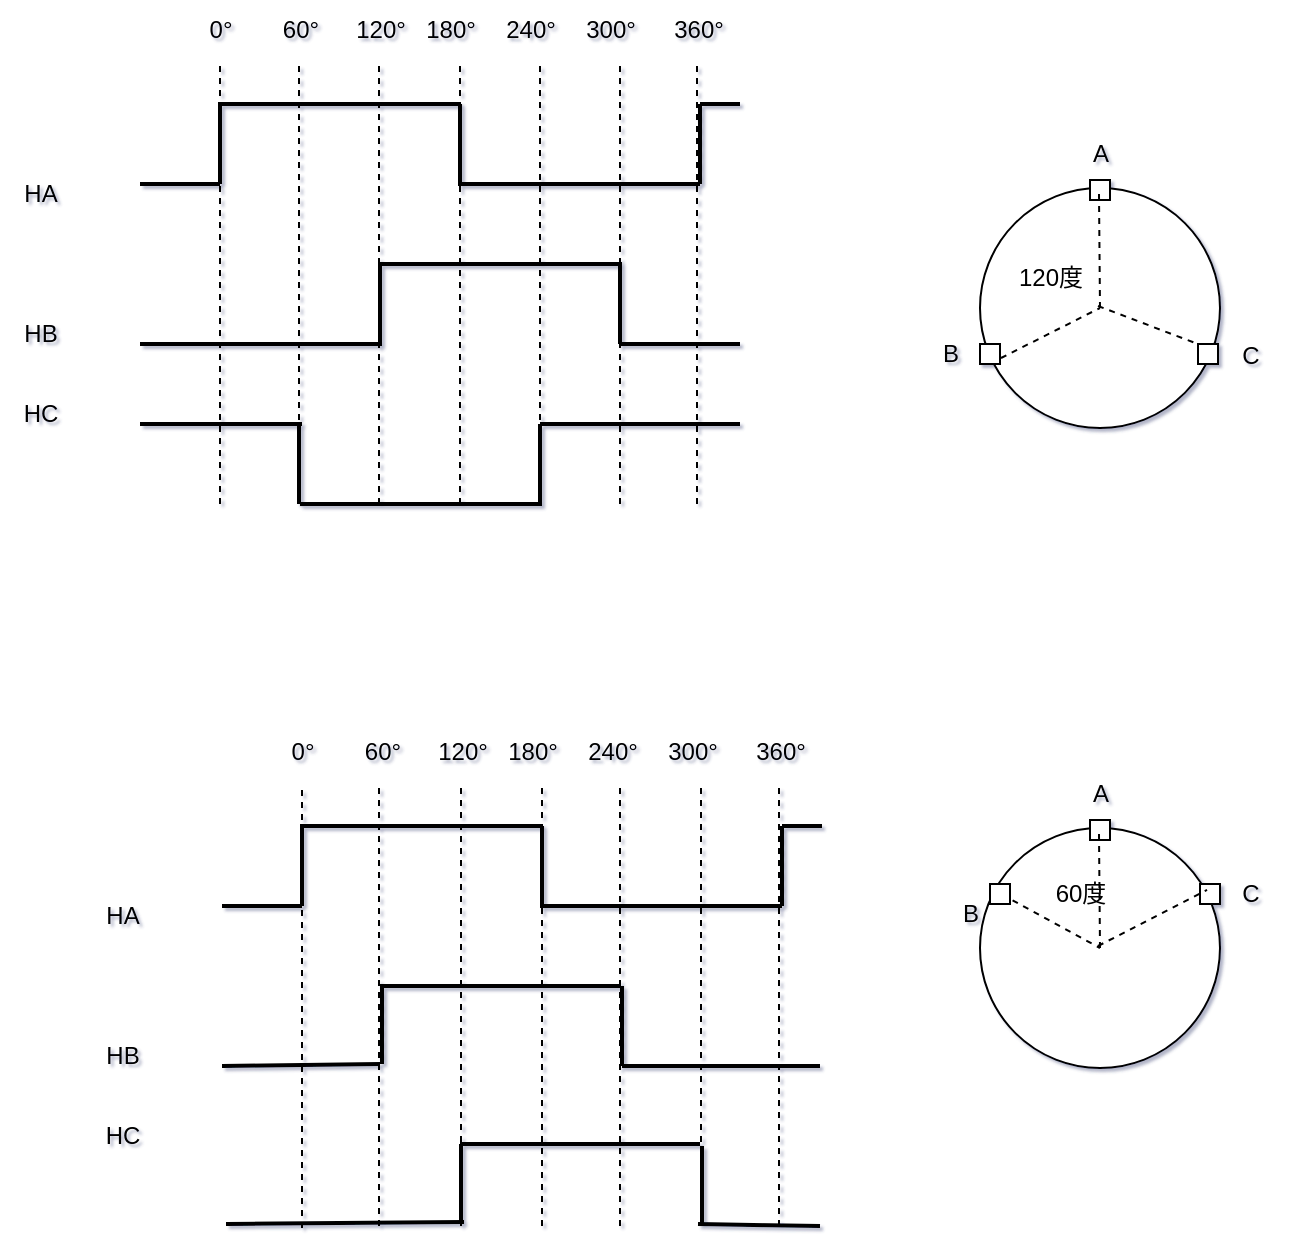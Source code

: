<mxfile version="24.9.0">
  <diagram name="霍尔传感器使用" id="jZ_4YWDL3ssqv_X1GesC">
    <mxGraphModel dx="954" dy="558" grid="1" gridSize="10" guides="1" tooltips="1" connect="1" arrows="1" fold="1" page="1" pageScale="1" pageWidth="827" pageHeight="1169" math="0" shadow="1">
      <root>
        <mxCell id="0" />
        <mxCell id="1" parent="0" />
        <mxCell id="nKnXS1dDrPCADGeF1BPs-1" value="" style="ellipse;whiteSpace=wrap;html=1;aspect=fixed;" vertex="1" parent="1">
          <mxGeometry x="580" y="402" width="120" height="120" as="geometry" />
        </mxCell>
        <mxCell id="nKnXS1dDrPCADGeF1BPs-2" value="A" style="text;html=1;align=center;verticalAlign=middle;resizable=0;points=[];autosize=1;strokeColor=none;fillColor=none;" vertex="1" parent="1">
          <mxGeometry x="625" y="370" width="30" height="30" as="geometry" />
        </mxCell>
        <mxCell id="nKnXS1dDrPCADGeF1BPs-3" value="B" style="text;html=1;align=center;verticalAlign=middle;resizable=0;points=[];autosize=1;strokeColor=none;fillColor=none;" vertex="1" parent="1">
          <mxGeometry x="550" y="470" width="30" height="30" as="geometry" />
        </mxCell>
        <mxCell id="nKnXS1dDrPCADGeF1BPs-4" value="C" style="text;html=1;align=center;verticalAlign=middle;resizable=0;points=[];autosize=1;strokeColor=none;fillColor=none;" vertex="1" parent="1">
          <mxGeometry x="700" y="471" width="30" height="30" as="geometry" />
        </mxCell>
        <mxCell id="nKnXS1dDrPCADGeF1BPs-5" value="" style="rounded=0;whiteSpace=wrap;html=1;" vertex="1" parent="1">
          <mxGeometry x="635" y="398" width="10" height="10" as="geometry" />
        </mxCell>
        <mxCell id="nKnXS1dDrPCADGeF1BPs-7" value="" style="rounded=0;whiteSpace=wrap;html=1;" vertex="1" parent="1">
          <mxGeometry x="580" y="480" width="10" height="10" as="geometry" />
        </mxCell>
        <mxCell id="nKnXS1dDrPCADGeF1BPs-8" value="" style="rounded=0;whiteSpace=wrap;html=1;" vertex="1" parent="1">
          <mxGeometry x="689" y="480" width="10" height="10" as="geometry" />
        </mxCell>
        <mxCell id="nKnXS1dDrPCADGeF1BPs-15" value="" style="endArrow=none;dashed=1;html=1;rounded=0;" edge="1" parent="1">
          <mxGeometry width="50" height="50" relative="1" as="geometry">
            <mxPoint x="640" y="462" as="sourcePoint" />
            <mxPoint x="639.5" y="405" as="targetPoint" />
          </mxGeometry>
        </mxCell>
        <mxCell id="nKnXS1dDrPCADGeF1BPs-16" value="" style="endArrow=none;dashed=1;html=1;rounded=0;entryX=0.5;entryY=0.5;entryDx=0;entryDy=0;entryPerimeter=0;" edge="1" parent="1" target="nKnXS1dDrPCADGeF1BPs-1">
          <mxGeometry width="50" height="50" relative="1" as="geometry">
            <mxPoint x="590.5" y="487" as="sourcePoint" />
            <mxPoint x="625" y="470" as="targetPoint" />
          </mxGeometry>
        </mxCell>
        <mxCell id="nKnXS1dDrPCADGeF1BPs-17" value="" style="endArrow=none;dashed=1;html=1;rounded=0;entryX=0;entryY=0;entryDx=0;entryDy=0;" edge="1" parent="1" target="nKnXS1dDrPCADGeF1BPs-8">
          <mxGeometry width="50" height="50" relative="1" as="geometry">
            <mxPoint x="639" y="461" as="sourcePoint" />
            <mxPoint x="699" y="501" as="targetPoint" />
          </mxGeometry>
        </mxCell>
        <mxCell id="nKnXS1dDrPCADGeF1BPs-18" value="120度" style="text;html=1;align=center;verticalAlign=middle;resizable=0;points=[];autosize=1;strokeColor=none;fillColor=none;" vertex="1" parent="1">
          <mxGeometry x="585" y="432" width="60" height="30" as="geometry" />
        </mxCell>
        <mxCell id="nKnXS1dDrPCADGeF1BPs-19" value="" style="endArrow=none;html=1;rounded=0;strokeWidth=2;" edge="1" parent="1">
          <mxGeometry width="50" height="50" relative="1" as="geometry">
            <mxPoint x="160" y="400" as="sourcePoint" />
            <mxPoint x="200" y="400" as="targetPoint" />
          </mxGeometry>
        </mxCell>
        <mxCell id="nKnXS1dDrPCADGeF1BPs-20" value="" style="endArrow=none;html=1;rounded=0;strokeWidth=2;" edge="1" parent="1">
          <mxGeometry width="50" height="50" relative="1" as="geometry">
            <mxPoint x="200" y="400" as="sourcePoint" />
            <mxPoint x="200" y="360" as="targetPoint" />
          </mxGeometry>
        </mxCell>
        <mxCell id="nKnXS1dDrPCADGeF1BPs-21" value="" style="endArrow=none;html=1;rounded=0;strokeWidth=2;" edge="1" parent="1">
          <mxGeometry width="50" height="50" relative="1" as="geometry">
            <mxPoint x="199" y="360" as="sourcePoint" />
            <mxPoint x="320" y="360" as="targetPoint" />
          </mxGeometry>
        </mxCell>
        <mxCell id="nKnXS1dDrPCADGeF1BPs-22" value="" style="endArrow=none;html=1;rounded=0;strokeWidth=2;" edge="1" parent="1">
          <mxGeometry width="50" height="50" relative="1" as="geometry">
            <mxPoint x="320" y="400" as="sourcePoint" />
            <mxPoint x="320" y="360" as="targetPoint" />
          </mxGeometry>
        </mxCell>
        <mxCell id="nKnXS1dDrPCADGeF1BPs-23" value="" style="endArrow=none;html=1;rounded=0;strokeWidth=2;" edge="1" parent="1">
          <mxGeometry width="50" height="50" relative="1" as="geometry">
            <mxPoint x="319" y="400" as="sourcePoint" />
            <mxPoint x="440" y="400" as="targetPoint" />
          </mxGeometry>
        </mxCell>
        <mxCell id="nKnXS1dDrPCADGeF1BPs-24" value="0°" style="text;html=1;align=center;verticalAlign=middle;resizable=0;points=[];autosize=1;strokeColor=none;fillColor=none;" vertex="1" parent="1">
          <mxGeometry x="185" y="308" width="30" height="30" as="geometry" />
        </mxCell>
        <mxCell id="nKnXS1dDrPCADGeF1BPs-25" value="60°" style="text;html=1;align=center;verticalAlign=middle;resizable=0;points=[];autosize=1;strokeColor=none;fillColor=none;" vertex="1" parent="1">
          <mxGeometry x="220" y="308" width="40" height="30" as="geometry" />
        </mxCell>
        <mxCell id="nKnXS1dDrPCADGeF1BPs-26" value="120°" style="text;html=1;align=center;verticalAlign=middle;resizable=0;points=[];autosize=1;strokeColor=none;fillColor=none;" vertex="1" parent="1">
          <mxGeometry x="255" y="308" width="50" height="30" as="geometry" />
        </mxCell>
        <mxCell id="nKnXS1dDrPCADGeF1BPs-27" value="180°" style="text;html=1;align=center;verticalAlign=middle;resizable=0;points=[];autosize=1;strokeColor=none;fillColor=none;" vertex="1" parent="1">
          <mxGeometry x="290" y="308" width="50" height="30" as="geometry" />
        </mxCell>
        <mxCell id="nKnXS1dDrPCADGeF1BPs-28" value="240°" style="text;html=1;align=center;verticalAlign=middle;resizable=0;points=[];autosize=1;strokeColor=none;fillColor=none;" vertex="1" parent="1">
          <mxGeometry x="330" y="308" width="50" height="30" as="geometry" />
        </mxCell>
        <mxCell id="nKnXS1dDrPCADGeF1BPs-29" value="300°" style="text;html=1;align=center;verticalAlign=middle;resizable=0;points=[];autosize=1;strokeColor=none;fillColor=none;" vertex="1" parent="1">
          <mxGeometry x="370" y="308" width="50" height="30" as="geometry" />
        </mxCell>
        <mxCell id="nKnXS1dDrPCADGeF1BPs-30" value="360°" style="text;html=1;align=center;verticalAlign=middle;resizable=0;points=[];autosize=1;strokeColor=none;fillColor=none;" vertex="1" parent="1">
          <mxGeometry x="414" y="308" width="50" height="30" as="geometry" />
        </mxCell>
        <mxCell id="nKnXS1dDrPCADGeF1BPs-31" value="" style="endArrow=none;html=1;rounded=0;strokeWidth=2;" edge="1" parent="1">
          <mxGeometry width="50" height="50" relative="1" as="geometry">
            <mxPoint x="280" y="440" as="sourcePoint" />
            <mxPoint x="401" y="440" as="targetPoint" />
          </mxGeometry>
        </mxCell>
        <mxCell id="nKnXS1dDrPCADGeF1BPs-32" value="" style="endArrow=none;html=1;rounded=0;strokeWidth=2;" edge="1" parent="1">
          <mxGeometry width="50" height="50" relative="1" as="geometry">
            <mxPoint x="280" y="480" as="sourcePoint" />
            <mxPoint x="280" y="440" as="targetPoint" />
          </mxGeometry>
        </mxCell>
        <mxCell id="nKnXS1dDrPCADGeF1BPs-33" value="" style="endArrow=none;html=1;rounded=0;strokeWidth=2;" edge="1" parent="1">
          <mxGeometry width="50" height="50" relative="1" as="geometry">
            <mxPoint x="160" y="480" as="sourcePoint" />
            <mxPoint x="281" y="480" as="targetPoint" />
          </mxGeometry>
        </mxCell>
        <mxCell id="nKnXS1dDrPCADGeF1BPs-34" value="" style="endArrow=none;html=1;rounded=0;strokeWidth=2;" edge="1" parent="1">
          <mxGeometry width="50" height="50" relative="1" as="geometry">
            <mxPoint x="400" y="480" as="sourcePoint" />
            <mxPoint x="400" y="440" as="targetPoint" />
          </mxGeometry>
        </mxCell>
        <mxCell id="nKnXS1dDrPCADGeF1BPs-35" value="" style="endArrow=none;html=1;rounded=0;strokeWidth=2;" edge="1" parent="1">
          <mxGeometry width="50" height="50" relative="1" as="geometry">
            <mxPoint x="400" y="480" as="sourcePoint" />
            <mxPoint x="460" y="480" as="targetPoint" />
          </mxGeometry>
        </mxCell>
        <mxCell id="nKnXS1dDrPCADGeF1BPs-36" value="" style="endArrow=none;html=1;rounded=0;strokeWidth=2;" edge="1" parent="1">
          <mxGeometry width="50" height="50" relative="1" as="geometry">
            <mxPoint x="360" y="520" as="sourcePoint" />
            <mxPoint x="460" y="520" as="targetPoint" />
          </mxGeometry>
        </mxCell>
        <mxCell id="nKnXS1dDrPCADGeF1BPs-37" value="" style="endArrow=none;html=1;rounded=0;strokeWidth=2;" edge="1" parent="1">
          <mxGeometry width="50" height="50" relative="1" as="geometry">
            <mxPoint x="440" y="400" as="sourcePoint" />
            <mxPoint x="440" y="360" as="targetPoint" />
          </mxGeometry>
        </mxCell>
        <mxCell id="nKnXS1dDrPCADGeF1BPs-38" value="" style="endArrow=none;html=1;rounded=0;strokeWidth=2;" edge="1" parent="1">
          <mxGeometry width="50" height="50" relative="1" as="geometry">
            <mxPoint x="440" y="360" as="sourcePoint" />
            <mxPoint x="460" y="360" as="targetPoint" />
          </mxGeometry>
        </mxCell>
        <mxCell id="nKnXS1dDrPCADGeF1BPs-39" value="" style="endArrow=none;html=1;rounded=0;strokeWidth=2;" edge="1" parent="1">
          <mxGeometry width="50" height="50" relative="1" as="geometry">
            <mxPoint x="240" y="560" as="sourcePoint" />
            <mxPoint x="361" y="560" as="targetPoint" />
          </mxGeometry>
        </mxCell>
        <mxCell id="nKnXS1dDrPCADGeF1BPs-40" value="" style="endArrow=none;html=1;rounded=0;strokeWidth=2;" edge="1" parent="1">
          <mxGeometry width="50" height="50" relative="1" as="geometry">
            <mxPoint x="360" y="560" as="sourcePoint" />
            <mxPoint x="360" y="520" as="targetPoint" />
          </mxGeometry>
        </mxCell>
        <mxCell id="nKnXS1dDrPCADGeF1BPs-41" value="" style="endArrow=none;html=1;rounded=0;strokeWidth=2;" edge="1" parent="1">
          <mxGeometry width="50" height="50" relative="1" as="geometry">
            <mxPoint x="160" y="520" as="sourcePoint" />
            <mxPoint x="241" y="520" as="targetPoint" />
          </mxGeometry>
        </mxCell>
        <mxCell id="nKnXS1dDrPCADGeF1BPs-42" value="" style="endArrow=none;html=1;rounded=0;strokeWidth=2;" edge="1" parent="1">
          <mxGeometry width="50" height="50" relative="1" as="geometry">
            <mxPoint x="239.5" y="560" as="sourcePoint" />
            <mxPoint x="239.5" y="520" as="targetPoint" />
          </mxGeometry>
        </mxCell>
        <mxCell id="nKnXS1dDrPCADGeF1BPs-43" value="HA" style="text;html=1;align=center;verticalAlign=middle;resizable=0;points=[];autosize=1;strokeColor=none;fillColor=none;" vertex="1" parent="1">
          <mxGeometry x="90" y="390" width="40" height="30" as="geometry" />
        </mxCell>
        <mxCell id="nKnXS1dDrPCADGeF1BPs-44" value="HB" style="text;html=1;align=center;verticalAlign=middle;resizable=0;points=[];autosize=1;strokeColor=none;fillColor=none;" vertex="1" parent="1">
          <mxGeometry x="90" y="460" width="40" height="30" as="geometry" />
        </mxCell>
        <mxCell id="nKnXS1dDrPCADGeF1BPs-45" value="HC" style="text;html=1;align=center;verticalAlign=middle;resizable=0;points=[];autosize=1;strokeColor=none;fillColor=none;" vertex="1" parent="1">
          <mxGeometry x="90" y="500" width="40" height="30" as="geometry" />
        </mxCell>
        <mxCell id="nKnXS1dDrPCADGeF1BPs-46" value="" style="endArrow=none;dashed=1;html=1;rounded=0;" edge="1" parent="1" target="nKnXS1dDrPCADGeF1BPs-24">
          <mxGeometry width="50" height="50" relative="1" as="geometry">
            <mxPoint x="200" y="560" as="sourcePoint" />
            <mxPoint x="199.5" y="350" as="targetPoint" />
          </mxGeometry>
        </mxCell>
        <mxCell id="nKnXS1dDrPCADGeF1BPs-47" value="" style="endArrow=none;dashed=1;html=1;rounded=0;" edge="1" parent="1">
          <mxGeometry width="50" height="50" relative="1" as="geometry">
            <mxPoint x="239.5" y="560" as="sourcePoint" />
            <mxPoint x="239.5" y="338" as="targetPoint" />
          </mxGeometry>
        </mxCell>
        <mxCell id="nKnXS1dDrPCADGeF1BPs-48" value="" style="endArrow=none;dashed=1;html=1;rounded=0;" edge="1" parent="1">
          <mxGeometry width="50" height="50" relative="1" as="geometry">
            <mxPoint x="279.5" y="560" as="sourcePoint" />
            <mxPoint x="279.5" y="338" as="targetPoint" />
          </mxGeometry>
        </mxCell>
        <mxCell id="nKnXS1dDrPCADGeF1BPs-49" value="" style="endArrow=none;dashed=1;html=1;rounded=0;" edge="1" parent="1">
          <mxGeometry width="50" height="50" relative="1" as="geometry">
            <mxPoint x="320" y="560" as="sourcePoint" />
            <mxPoint x="320" y="338" as="targetPoint" />
          </mxGeometry>
        </mxCell>
        <mxCell id="nKnXS1dDrPCADGeF1BPs-50" value="" style="endArrow=none;dashed=1;html=1;rounded=0;" edge="1" parent="1">
          <mxGeometry width="50" height="50" relative="1" as="geometry">
            <mxPoint x="360" y="560" as="sourcePoint" />
            <mxPoint x="360" y="338" as="targetPoint" />
          </mxGeometry>
        </mxCell>
        <mxCell id="nKnXS1dDrPCADGeF1BPs-51" value="" style="endArrow=none;dashed=1;html=1;rounded=0;" edge="1" parent="1">
          <mxGeometry width="50" height="50" relative="1" as="geometry">
            <mxPoint x="400" y="560" as="sourcePoint" />
            <mxPoint x="400" y="338" as="targetPoint" />
          </mxGeometry>
        </mxCell>
        <mxCell id="nKnXS1dDrPCADGeF1BPs-52" value="" style="endArrow=none;dashed=1;html=1;rounded=0;" edge="1" parent="1">
          <mxGeometry width="50" height="50" relative="1" as="geometry">
            <mxPoint x="438.5" y="560" as="sourcePoint" />
            <mxPoint x="438.5" y="338" as="targetPoint" />
          </mxGeometry>
        </mxCell>
        <mxCell id="nKnXS1dDrPCADGeF1BPs-53" value="" style="ellipse;whiteSpace=wrap;html=1;aspect=fixed;" vertex="1" parent="1">
          <mxGeometry x="580" y="722" width="120" height="120" as="geometry" />
        </mxCell>
        <mxCell id="nKnXS1dDrPCADGeF1BPs-54" value="A" style="text;html=1;align=center;verticalAlign=middle;resizable=0;points=[];autosize=1;strokeColor=none;fillColor=none;" vertex="1" parent="1">
          <mxGeometry x="625" y="690" width="30" height="30" as="geometry" />
        </mxCell>
        <mxCell id="nKnXS1dDrPCADGeF1BPs-55" value="B" style="text;html=1;align=center;verticalAlign=middle;resizable=0;points=[];autosize=1;strokeColor=none;fillColor=none;" vertex="1" parent="1">
          <mxGeometry x="560" y="750" width="30" height="30" as="geometry" />
        </mxCell>
        <mxCell id="nKnXS1dDrPCADGeF1BPs-56" value="C" style="text;html=1;align=center;verticalAlign=middle;resizable=0;points=[];autosize=1;strokeColor=none;fillColor=none;" vertex="1" parent="1">
          <mxGeometry x="700" y="740" width="30" height="30" as="geometry" />
        </mxCell>
        <mxCell id="nKnXS1dDrPCADGeF1BPs-57" value="" style="rounded=0;whiteSpace=wrap;html=1;" vertex="1" parent="1">
          <mxGeometry x="635" y="718" width="10" height="10" as="geometry" />
        </mxCell>
        <mxCell id="nKnXS1dDrPCADGeF1BPs-59" value="" style="rounded=0;whiteSpace=wrap;html=1;" vertex="1" parent="1">
          <mxGeometry x="690" y="750" width="10" height="10" as="geometry" />
        </mxCell>
        <mxCell id="nKnXS1dDrPCADGeF1BPs-60" value="" style="endArrow=none;dashed=1;html=1;rounded=0;" edge="1" parent="1">
          <mxGeometry width="50" height="50" relative="1" as="geometry">
            <mxPoint x="640" y="782" as="sourcePoint" />
            <mxPoint x="639.5" y="725" as="targetPoint" />
          </mxGeometry>
        </mxCell>
        <mxCell id="nKnXS1dDrPCADGeF1BPs-61" value="" style="endArrow=none;dashed=1;html=1;rounded=0;entryX=0.5;entryY=0.5;entryDx=0;entryDy=0;entryPerimeter=0;exitX=0.075;exitY=0.242;exitDx=0;exitDy=0;exitPerimeter=0;" edge="1" parent="1" target="nKnXS1dDrPCADGeF1BPs-53" source="nKnXS1dDrPCADGeF1BPs-58">
          <mxGeometry width="50" height="50" relative="1" as="geometry">
            <mxPoint x="590.5" y="807" as="sourcePoint" />
            <mxPoint x="625" y="790" as="targetPoint" />
          </mxGeometry>
        </mxCell>
        <mxCell id="nKnXS1dDrPCADGeF1BPs-62" value="" style="endArrow=none;dashed=1;html=1;rounded=0;entryX=0.946;entryY=0.258;entryDx=0;entryDy=0;entryPerimeter=0;" edge="1" parent="1" target="nKnXS1dDrPCADGeF1BPs-53">
          <mxGeometry width="50" height="50" relative="1" as="geometry">
            <mxPoint x="639" y="781" as="sourcePoint" />
            <mxPoint x="699" y="821" as="targetPoint" />
          </mxGeometry>
        </mxCell>
        <mxCell id="nKnXS1dDrPCADGeF1BPs-63" value="60度" style="text;html=1;align=center;verticalAlign=middle;resizable=0;points=[];autosize=1;strokeColor=none;fillColor=none;" vertex="1" parent="1">
          <mxGeometry x="605" y="740" width="50" height="30" as="geometry" />
        </mxCell>
        <mxCell id="nKnXS1dDrPCADGeF1BPs-64" value="" style="endArrow=none;dashed=1;html=1;rounded=0;entryX=0.5;entryY=0.5;entryDx=0;entryDy=0;entryPerimeter=0;exitX=0.075;exitY=0.242;exitDx=0;exitDy=0;exitPerimeter=0;" edge="1" parent="1" source="nKnXS1dDrPCADGeF1BPs-53" target="nKnXS1dDrPCADGeF1BPs-58">
          <mxGeometry width="50" height="50" relative="1" as="geometry">
            <mxPoint x="589" y="751" as="sourcePoint" />
            <mxPoint x="640" y="782" as="targetPoint" />
          </mxGeometry>
        </mxCell>
        <mxCell id="nKnXS1dDrPCADGeF1BPs-58" value="" style="rounded=0;whiteSpace=wrap;html=1;" vertex="1" parent="1">
          <mxGeometry x="585" y="750" width="10" height="10" as="geometry" />
        </mxCell>
        <mxCell id="nKnXS1dDrPCADGeF1BPs-66" value="" style="endArrow=none;html=1;rounded=0;strokeWidth=2;" edge="1" parent="1">
          <mxGeometry width="50" height="50" relative="1" as="geometry">
            <mxPoint x="201" y="761" as="sourcePoint" />
            <mxPoint x="241" y="761" as="targetPoint" />
          </mxGeometry>
        </mxCell>
        <mxCell id="nKnXS1dDrPCADGeF1BPs-67" value="" style="endArrow=none;html=1;rounded=0;strokeWidth=2;" edge="1" parent="1">
          <mxGeometry width="50" height="50" relative="1" as="geometry">
            <mxPoint x="241" y="761" as="sourcePoint" />
            <mxPoint x="241" y="721" as="targetPoint" />
          </mxGeometry>
        </mxCell>
        <mxCell id="nKnXS1dDrPCADGeF1BPs-68" value="" style="endArrow=none;html=1;rounded=0;strokeWidth=2;" edge="1" parent="1">
          <mxGeometry width="50" height="50" relative="1" as="geometry">
            <mxPoint x="240" y="721" as="sourcePoint" />
            <mxPoint x="361" y="721" as="targetPoint" />
          </mxGeometry>
        </mxCell>
        <mxCell id="nKnXS1dDrPCADGeF1BPs-69" value="" style="endArrow=none;html=1;rounded=0;strokeWidth=2;" edge="1" parent="1">
          <mxGeometry width="50" height="50" relative="1" as="geometry">
            <mxPoint x="361" y="761" as="sourcePoint" />
            <mxPoint x="361" y="721" as="targetPoint" />
          </mxGeometry>
        </mxCell>
        <mxCell id="nKnXS1dDrPCADGeF1BPs-70" value="" style="endArrow=none;html=1;rounded=0;strokeWidth=2;" edge="1" parent="1">
          <mxGeometry width="50" height="50" relative="1" as="geometry">
            <mxPoint x="360" y="761" as="sourcePoint" />
            <mxPoint x="481" y="761" as="targetPoint" />
          </mxGeometry>
        </mxCell>
        <mxCell id="nKnXS1dDrPCADGeF1BPs-71" value="0°" style="text;html=1;align=center;verticalAlign=middle;resizable=0;points=[];autosize=1;strokeColor=none;fillColor=none;" vertex="1" parent="1">
          <mxGeometry x="226" y="669" width="30" height="30" as="geometry" />
        </mxCell>
        <mxCell id="nKnXS1dDrPCADGeF1BPs-72" value="60°" style="text;html=1;align=center;verticalAlign=middle;resizable=0;points=[];autosize=1;strokeColor=none;fillColor=none;" vertex="1" parent="1">
          <mxGeometry x="261" y="669" width="40" height="30" as="geometry" />
        </mxCell>
        <mxCell id="nKnXS1dDrPCADGeF1BPs-73" value="120°" style="text;html=1;align=center;verticalAlign=middle;resizable=0;points=[];autosize=1;strokeColor=none;fillColor=none;" vertex="1" parent="1">
          <mxGeometry x="296" y="669" width="50" height="30" as="geometry" />
        </mxCell>
        <mxCell id="nKnXS1dDrPCADGeF1BPs-74" value="180°" style="text;html=1;align=center;verticalAlign=middle;resizable=0;points=[];autosize=1;strokeColor=none;fillColor=none;" vertex="1" parent="1">
          <mxGeometry x="331" y="669" width="50" height="30" as="geometry" />
        </mxCell>
        <mxCell id="nKnXS1dDrPCADGeF1BPs-75" value="240°" style="text;html=1;align=center;verticalAlign=middle;resizable=0;points=[];autosize=1;strokeColor=none;fillColor=none;" vertex="1" parent="1">
          <mxGeometry x="371" y="669" width="50" height="30" as="geometry" />
        </mxCell>
        <mxCell id="nKnXS1dDrPCADGeF1BPs-76" value="300°" style="text;html=1;align=center;verticalAlign=middle;resizable=0;points=[];autosize=1;strokeColor=none;fillColor=none;" vertex="1" parent="1">
          <mxGeometry x="411" y="669" width="50" height="30" as="geometry" />
        </mxCell>
        <mxCell id="nKnXS1dDrPCADGeF1BPs-77" value="360°" style="text;html=1;align=center;verticalAlign=middle;resizable=0;points=[];autosize=1;strokeColor=none;fillColor=none;" vertex="1" parent="1">
          <mxGeometry x="455" y="669" width="50" height="30" as="geometry" />
        </mxCell>
        <mxCell id="nKnXS1dDrPCADGeF1BPs-78" value="" style="endArrow=none;html=1;rounded=0;strokeWidth=2;" edge="1" parent="1">
          <mxGeometry width="50" height="50" relative="1" as="geometry">
            <mxPoint x="280" y="801" as="sourcePoint" />
            <mxPoint x="400" y="801" as="targetPoint" />
          </mxGeometry>
        </mxCell>
        <mxCell id="nKnXS1dDrPCADGeF1BPs-79" value="" style="endArrow=none;html=1;rounded=0;strokeWidth=2;" edge="1" parent="1">
          <mxGeometry width="50" height="50" relative="1" as="geometry">
            <mxPoint x="281" y="840" as="sourcePoint" />
            <mxPoint x="281" y="800" as="targetPoint" />
          </mxGeometry>
        </mxCell>
        <mxCell id="nKnXS1dDrPCADGeF1BPs-80" value="" style="endArrow=none;html=1;rounded=0;strokeWidth=2;" edge="1" parent="1">
          <mxGeometry width="50" height="50" relative="1" as="geometry">
            <mxPoint x="201" y="841" as="sourcePoint" />
            <mxPoint x="280" y="840" as="targetPoint" />
          </mxGeometry>
        </mxCell>
        <mxCell id="nKnXS1dDrPCADGeF1BPs-81" value="" style="endArrow=none;html=1;rounded=0;strokeWidth=2;" edge="1" parent="1">
          <mxGeometry width="50" height="50" relative="1" as="geometry">
            <mxPoint x="401" y="841" as="sourcePoint" />
            <mxPoint x="401" y="801" as="targetPoint" />
          </mxGeometry>
        </mxCell>
        <mxCell id="nKnXS1dDrPCADGeF1BPs-82" value="" style="endArrow=none;html=1;rounded=0;strokeWidth=2;" edge="1" parent="1">
          <mxGeometry width="50" height="50" relative="1" as="geometry">
            <mxPoint x="401" y="841" as="sourcePoint" />
            <mxPoint x="500" y="841" as="targetPoint" />
          </mxGeometry>
        </mxCell>
        <mxCell id="nKnXS1dDrPCADGeF1BPs-83" value="" style="endArrow=none;html=1;rounded=0;strokeWidth=2;" edge="1" parent="1">
          <mxGeometry width="50" height="50" relative="1" as="geometry">
            <mxPoint x="439" y="920" as="sourcePoint" />
            <mxPoint x="500" y="921" as="targetPoint" />
          </mxGeometry>
        </mxCell>
        <mxCell id="nKnXS1dDrPCADGeF1BPs-84" value="" style="endArrow=none;html=1;rounded=0;strokeWidth=2;" edge="1" parent="1">
          <mxGeometry width="50" height="50" relative="1" as="geometry">
            <mxPoint x="481" y="761" as="sourcePoint" />
            <mxPoint x="481" y="721" as="targetPoint" />
          </mxGeometry>
        </mxCell>
        <mxCell id="nKnXS1dDrPCADGeF1BPs-85" value="" style="endArrow=none;html=1;rounded=0;strokeWidth=2;" edge="1" parent="1">
          <mxGeometry width="50" height="50" relative="1" as="geometry">
            <mxPoint x="481" y="721" as="sourcePoint" />
            <mxPoint x="501" y="721" as="targetPoint" />
          </mxGeometry>
        </mxCell>
        <mxCell id="nKnXS1dDrPCADGeF1BPs-86" value="" style="endArrow=none;html=1;rounded=0;strokeWidth=2;" edge="1" parent="1">
          <mxGeometry width="50" height="50" relative="1" as="geometry">
            <mxPoint x="320" y="880" as="sourcePoint" />
            <mxPoint x="440" y="880" as="targetPoint" />
          </mxGeometry>
        </mxCell>
        <mxCell id="nKnXS1dDrPCADGeF1BPs-87" value="" style="endArrow=none;html=1;rounded=0;strokeWidth=2;" edge="1" parent="1">
          <mxGeometry width="50" height="50" relative="1" as="geometry">
            <mxPoint x="441" y="921" as="sourcePoint" />
            <mxPoint x="441" y="881" as="targetPoint" />
          </mxGeometry>
        </mxCell>
        <mxCell id="nKnXS1dDrPCADGeF1BPs-88" value="" style="endArrow=none;html=1;rounded=0;strokeWidth=2;" edge="1" parent="1">
          <mxGeometry width="50" height="50" relative="1" as="geometry">
            <mxPoint x="203" y="920" as="sourcePoint" />
            <mxPoint x="322" y="919" as="targetPoint" />
          </mxGeometry>
        </mxCell>
        <mxCell id="nKnXS1dDrPCADGeF1BPs-89" value="" style="endArrow=none;html=1;rounded=0;strokeWidth=2;" edge="1" parent="1">
          <mxGeometry width="50" height="50" relative="1" as="geometry">
            <mxPoint x="320.5" y="920" as="sourcePoint" />
            <mxPoint x="320.5" y="880" as="targetPoint" />
          </mxGeometry>
        </mxCell>
        <mxCell id="nKnXS1dDrPCADGeF1BPs-90" value="HA" style="text;html=1;align=center;verticalAlign=middle;resizable=0;points=[];autosize=1;strokeColor=none;fillColor=none;" vertex="1" parent="1">
          <mxGeometry x="131" y="751" width="40" height="30" as="geometry" />
        </mxCell>
        <mxCell id="nKnXS1dDrPCADGeF1BPs-91" value="HB" style="text;html=1;align=center;verticalAlign=middle;resizable=0;points=[];autosize=1;strokeColor=none;fillColor=none;" vertex="1" parent="1">
          <mxGeometry x="131" y="821" width="40" height="30" as="geometry" />
        </mxCell>
        <mxCell id="nKnXS1dDrPCADGeF1BPs-92" value="HC" style="text;html=1;align=center;verticalAlign=middle;resizable=0;points=[];autosize=1;strokeColor=none;fillColor=none;" vertex="1" parent="1">
          <mxGeometry x="131" y="861" width="40" height="30" as="geometry" />
        </mxCell>
        <mxCell id="nKnXS1dDrPCADGeF1BPs-93" value="" style="endArrow=none;dashed=1;html=1;rounded=0;" edge="1" parent="1">
          <mxGeometry width="50" height="50" relative="1" as="geometry">
            <mxPoint x="241" y="922" as="sourcePoint" />
            <mxPoint x="241" y="700" as="targetPoint" />
          </mxGeometry>
        </mxCell>
        <mxCell id="nKnXS1dDrPCADGeF1BPs-94" value="" style="endArrow=none;dashed=1;html=1;rounded=0;" edge="1" parent="1">
          <mxGeometry width="50" height="50" relative="1" as="geometry">
            <mxPoint x="440.5" y="921" as="sourcePoint" />
            <mxPoint x="440.5" y="699" as="targetPoint" />
          </mxGeometry>
        </mxCell>
        <mxCell id="nKnXS1dDrPCADGeF1BPs-95" value="" style="endArrow=none;dashed=1;html=1;rounded=0;" edge="1" parent="1">
          <mxGeometry width="50" height="50" relative="1" as="geometry">
            <mxPoint x="279.5" y="921" as="sourcePoint" />
            <mxPoint x="279.5" y="699" as="targetPoint" />
          </mxGeometry>
        </mxCell>
        <mxCell id="nKnXS1dDrPCADGeF1BPs-96" value="" style="endArrow=none;dashed=1;html=1;rounded=0;" edge="1" parent="1">
          <mxGeometry width="50" height="50" relative="1" as="geometry">
            <mxPoint x="361" y="921" as="sourcePoint" />
            <mxPoint x="361" y="699" as="targetPoint" />
          </mxGeometry>
        </mxCell>
        <mxCell id="nKnXS1dDrPCADGeF1BPs-97" value="" style="endArrow=none;dashed=1;html=1;rounded=0;" edge="1" parent="1">
          <mxGeometry width="50" height="50" relative="1" as="geometry">
            <mxPoint x="400" y="921" as="sourcePoint" />
            <mxPoint x="400" y="699" as="targetPoint" />
          </mxGeometry>
        </mxCell>
        <mxCell id="nKnXS1dDrPCADGeF1BPs-98" value="" style="endArrow=none;dashed=1;html=1;rounded=0;" edge="1" parent="1">
          <mxGeometry width="50" height="50" relative="1" as="geometry">
            <mxPoint x="320.5" y="921" as="sourcePoint" />
            <mxPoint x="320.5" y="699" as="targetPoint" />
          </mxGeometry>
        </mxCell>
        <mxCell id="nKnXS1dDrPCADGeF1BPs-99" value="" style="endArrow=none;dashed=1;html=1;rounded=0;" edge="1" parent="1">
          <mxGeometry width="50" height="50" relative="1" as="geometry">
            <mxPoint x="479.5" y="921" as="sourcePoint" />
            <mxPoint x="479.5" y="699" as="targetPoint" />
          </mxGeometry>
        </mxCell>
      </root>
    </mxGraphModel>
  </diagram>
</mxfile>
